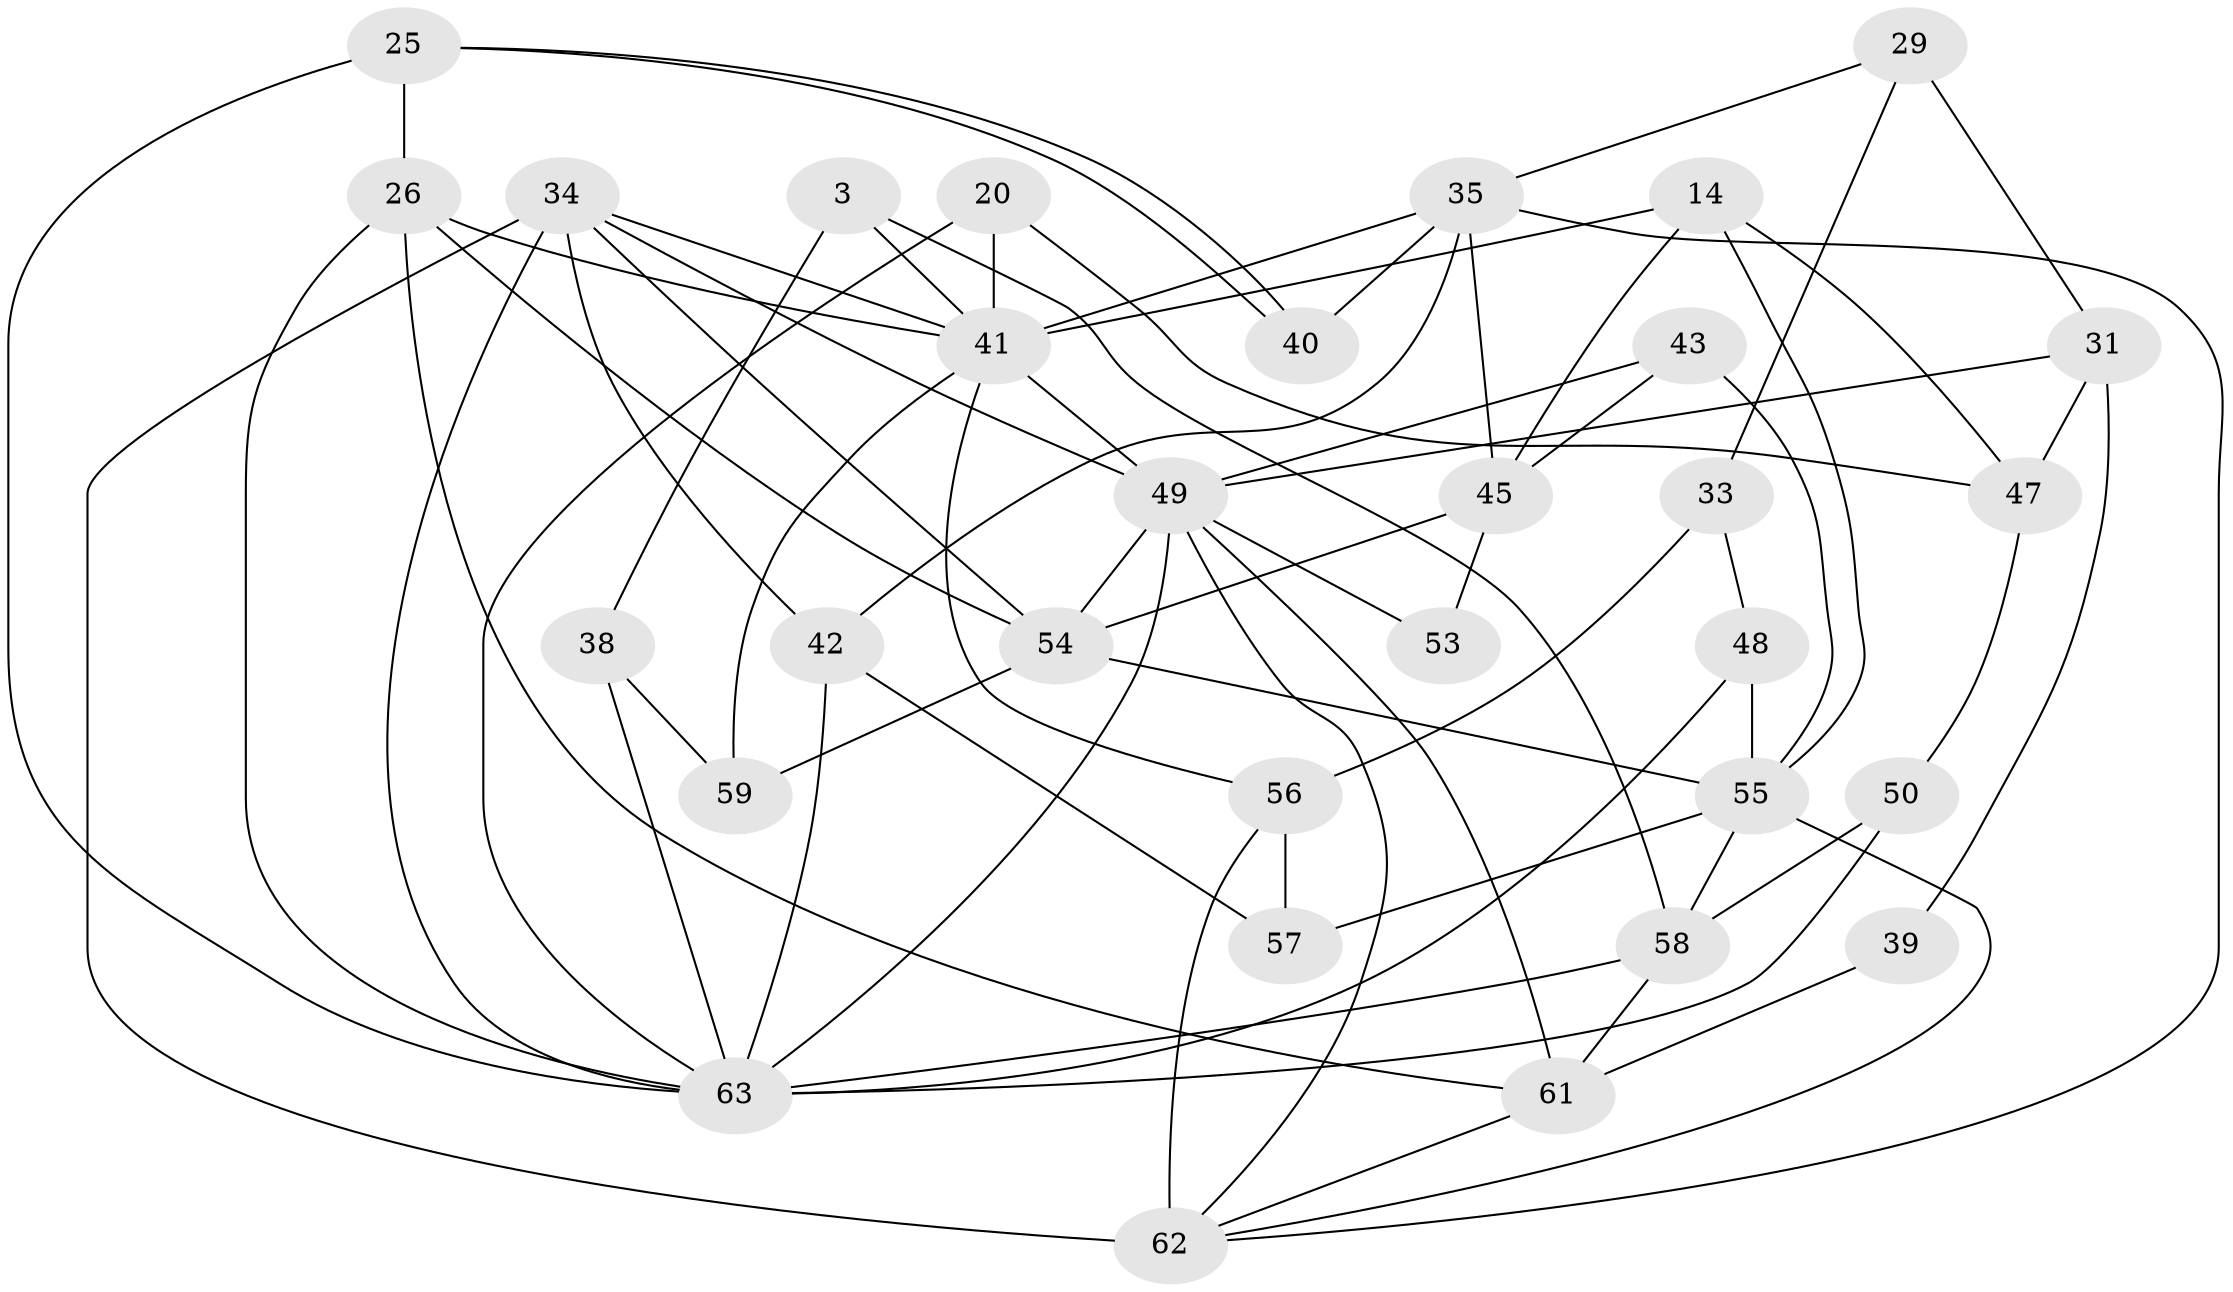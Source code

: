 // original degree distribution, {3: 0.38095238095238093, 6: 0.09523809523809523, 4: 0.2222222222222222, 7: 0.015873015873015872, 5: 0.20634920634920634, 2: 0.06349206349206349, 8: 0.015873015873015872}
// Generated by graph-tools (version 1.1) at 2025/54/03/04/25 21:54:00]
// undirected, 31 vertices, 70 edges
graph export_dot {
graph [start="1"]
  node [color=gray90,style=filled];
  3;
  14;
  20;
  25;
  26 [super="+18"];
  29;
  31;
  33;
  34 [super="+27+30"];
  35 [super="+22"];
  38;
  39;
  40;
  41 [super="+8+37"];
  42;
  43;
  45 [super="+12"];
  47;
  48;
  49 [super="+44+23+32"];
  50;
  53;
  54 [super="+36+51"];
  55 [super="+16+13"];
  56;
  57;
  58;
  59;
  61;
  62 [super="+46+2"];
  63 [super="+60+21"];
  3 -- 58;
  3 -- 38;
  3 -- 41 [weight=2];
  14 -- 41 [weight=2];
  14 -- 45;
  14 -- 47;
  14 -- 55 [weight=2];
  20 -- 47;
  20 -- 63 [weight=3];
  20 -- 41;
  25 -- 26 [weight=2];
  25 -- 40;
  25 -- 40;
  25 -- 63;
  26 -- 61;
  26 -- 63 [weight=2];
  26 -- 41 [weight=2];
  26 -- 54;
  29 -- 35;
  29 -- 33;
  29 -- 31;
  31 -- 47;
  31 -- 39;
  31 -- 49;
  33 -- 56;
  33 -- 48;
  34 -- 62 [weight=3];
  34 -- 49 [weight=2];
  34 -- 41;
  34 -- 42;
  34 -- 54;
  34 -- 63;
  35 -- 41 [weight=2];
  35 -- 40;
  35 -- 42;
  35 -- 62 [weight=2];
  35 -- 45;
  38 -- 59;
  38 -- 63;
  39 -- 61;
  41 -- 59;
  41 -- 49 [weight=3];
  41 -- 56;
  42 -- 57;
  42 -- 63;
  43 -- 55;
  43 -- 45;
  43 -- 49;
  45 -- 53;
  45 -- 54;
  47 -- 50;
  48 -- 55;
  48 -- 63;
  49 -- 54 [weight=3];
  49 -- 53;
  49 -- 61;
  49 -- 62;
  49 -- 63 [weight=4];
  50 -- 58;
  50 -- 63;
  54 -- 55 [weight=2];
  54 -- 59;
  55 -- 62;
  55 -- 58;
  55 -- 57;
  56 -- 62 [weight=3];
  56 -- 57;
  58 -- 61;
  58 -- 63;
  61 -- 62;
}
